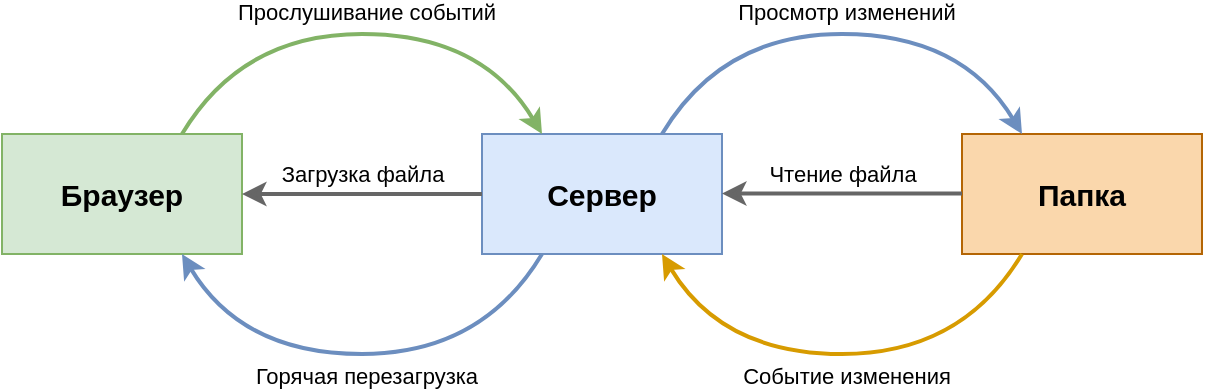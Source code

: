 <mxfile version="22.0.8" type="device">
  <diagram name="Страница — 1" id="qRwFgsUg9HYbpiKCg7Cj">
    <mxGraphModel dx="1147" dy="692" grid="1" gridSize="10" guides="1" tooltips="1" connect="1" arrows="1" fold="1" page="1" pageScale="1" pageWidth="827" pageHeight="1169" math="0" shadow="0">
      <root>
        <mxCell id="0" />
        <mxCell id="1" parent="0" />
        <mxCell id="vO59HfVGz_WXDumB00xg-1" value="Браузер" style="rounded=0;whiteSpace=wrap;html=1;fillColor=#d5e8d4;strokeColor=#82b366;fontSize=15;fontStyle=1" vertex="1" parent="1">
          <mxGeometry x="120" y="400" width="120" height="60" as="geometry" />
        </mxCell>
        <mxCell id="vO59HfVGz_WXDumB00xg-2" value="Сервер" style="rounded=0;whiteSpace=wrap;html=1;fillColor=#dae8fc;strokeColor=#6c8ebf;fontSize=15;fontStyle=1" vertex="1" parent="1">
          <mxGeometry x="360" y="400" width="120" height="60" as="geometry" />
        </mxCell>
        <mxCell id="vO59HfVGz_WXDumB00xg-3" value="Папка" style="rounded=0;whiteSpace=wrap;html=1;fillColor=#fad7ac;strokeColor=#b46504;fontSize=15;fontStyle=1;" vertex="1" parent="1">
          <mxGeometry x="600" y="400" width="120" height="60" as="geometry" />
        </mxCell>
        <mxCell id="vO59HfVGz_WXDumB00xg-4" value="" style="endArrow=classic;html=1;rounded=0;entryX=1;entryY=0.5;entryDx=0;entryDy=0;exitX=0;exitY=0.5;exitDx=0;exitDy=0;fillColor=#f5f5f5;strokeColor=#666666;strokeWidth=2;gradientColor=#b3b3b3;" edge="1" parent="1" source="vO59HfVGz_WXDumB00xg-2" target="vO59HfVGz_WXDumB00xg-1">
          <mxGeometry width="50" height="50" relative="1" as="geometry">
            <mxPoint x="390" y="470" as="sourcePoint" />
            <mxPoint x="440" y="420" as="targetPoint" />
          </mxGeometry>
        </mxCell>
        <mxCell id="vO59HfVGz_WXDumB00xg-5" value="Загрузка файла" style="edgeLabel;html=1;align=center;verticalAlign=middle;resizable=0;points=[];fontColor=#000000;" vertex="1" connectable="0" parent="vO59HfVGz_WXDumB00xg-4">
          <mxGeometry x="0.193" relative="1" as="geometry">
            <mxPoint x="11" y="-10" as="offset" />
          </mxGeometry>
        </mxCell>
        <mxCell id="vO59HfVGz_WXDumB00xg-6" value="" style="endArrow=classic;html=1;rounded=0;entryX=1;entryY=0.5;entryDx=0;entryDy=0;exitX=0;exitY=0.5;exitDx=0;exitDy=0;fillColor=#f5f5f5;strokeColor=#666666;strokeWidth=2;gradientColor=#b3b3b3;" edge="1" parent="1">
          <mxGeometry width="50" height="50" relative="1" as="geometry">
            <mxPoint x="600" y="429.76" as="sourcePoint" />
            <mxPoint x="480" y="429.76" as="targetPoint" />
          </mxGeometry>
        </mxCell>
        <mxCell id="vO59HfVGz_WXDumB00xg-7" value="Чтение файла" style="edgeLabel;html=1;align=center;verticalAlign=middle;resizable=0;points=[];fontColor=#000000;" vertex="1" connectable="0" parent="vO59HfVGz_WXDumB00xg-6">
          <mxGeometry x="0.193" relative="1" as="geometry">
            <mxPoint x="11" y="-10" as="offset" />
          </mxGeometry>
        </mxCell>
        <mxCell id="vO59HfVGz_WXDumB00xg-15" value="" style="endArrow=none;html=1;entryX=0.25;entryY=1;entryDx=0;entryDy=0;startArrow=classic;startFill=1;endFill=0;curved=1;shadow=0;rounded=0;exitX=0.75;exitY=1;exitDx=0;exitDy=0;fillColor=#dae8fc;strokeColor=#6c8ebf;strokeWidth=2;gradientColor=#7ea6e0;" edge="1" parent="1" source="vO59HfVGz_WXDumB00xg-1" target="vO59HfVGz_WXDumB00xg-2">
          <mxGeometry width="50" height="50" relative="1" as="geometry">
            <mxPoint x="173.0" y="460.0" as="sourcePoint" />
            <mxPoint x="413.0" y="461.0" as="targetPoint" />
            <Array as="points">
              <mxPoint x="240" y="510" />
              <mxPoint x="360" y="510" />
            </Array>
          </mxGeometry>
        </mxCell>
        <mxCell id="vO59HfVGz_WXDumB00xg-16" value="Горячая перезагрузка" style="edgeLabel;html=1;align=center;verticalAlign=middle;resizable=0;points=[];" vertex="1" connectable="0" parent="vO59HfVGz_WXDumB00xg-15">
          <mxGeometry x="0.02" y="4" relative="1" as="geometry">
            <mxPoint y="15" as="offset" />
          </mxGeometry>
        </mxCell>
        <mxCell id="vO59HfVGz_WXDumB00xg-19" value="" style="endArrow=classic;html=1;entryX=0.25;entryY=1;entryDx=0;entryDy=0;startArrow=none;startFill=0;endFill=1;curved=1;shadow=0;rounded=0;exitX=0.75;exitY=1;exitDx=0;exitDy=0;fillColor=#d5e8d4;strokeColor=#82b366;strokeWidth=2;gradientColor=#97d077;" edge="1" parent="1">
          <mxGeometry width="50" height="50" relative="1" as="geometry">
            <mxPoint x="210" y="400" as="sourcePoint" />
            <mxPoint x="390" y="400" as="targetPoint" />
            <Array as="points">
              <mxPoint x="240" y="350" />
              <mxPoint x="360" y="350" />
            </Array>
          </mxGeometry>
        </mxCell>
        <mxCell id="vO59HfVGz_WXDumB00xg-20" value="Прослушивание событий" style="edgeLabel;html=1;align=center;verticalAlign=middle;resizable=0;points=[];" vertex="1" connectable="0" parent="vO59HfVGz_WXDumB00xg-19">
          <mxGeometry x="0.02" y="4" relative="1" as="geometry">
            <mxPoint y="-7" as="offset" />
          </mxGeometry>
        </mxCell>
        <mxCell id="vO59HfVGz_WXDumB00xg-21" value="" style="endArrow=classic;html=1;entryX=0.25;entryY=1;entryDx=0;entryDy=0;startArrow=none;startFill=0;endFill=1;curved=1;shadow=0;rounded=0;exitX=0.75;exitY=1;exitDx=0;exitDy=0;fillColor=#dae8fc;strokeColor=#6c8ebf;strokeWidth=2;gradientColor=#7ea6e0;" edge="1" parent="1">
          <mxGeometry width="50" height="50" relative="1" as="geometry">
            <mxPoint x="450" y="400" as="sourcePoint" />
            <mxPoint x="630" y="400" as="targetPoint" />
            <Array as="points">
              <mxPoint x="480" y="350" />
              <mxPoint x="600" y="350" />
            </Array>
          </mxGeometry>
        </mxCell>
        <mxCell id="vO59HfVGz_WXDumB00xg-22" value="Просмотр изменений" style="edgeLabel;html=1;align=center;verticalAlign=middle;resizable=0;points=[];" vertex="1" connectable="0" parent="vO59HfVGz_WXDumB00xg-21">
          <mxGeometry x="0.02" y="4" relative="1" as="geometry">
            <mxPoint y="-7" as="offset" />
          </mxGeometry>
        </mxCell>
        <mxCell id="vO59HfVGz_WXDumB00xg-23" value="" style="endArrow=none;html=1;entryX=0.25;entryY=1;entryDx=0;entryDy=0;startArrow=classic;startFill=1;endFill=0;curved=1;shadow=0;rounded=0;exitX=0.75;exitY=1;exitDx=0;exitDy=0;fillColor=#ffcd28;strokeColor=#d79b00;strokeWidth=2;gradientColor=#ffa500;" edge="1" parent="1">
          <mxGeometry width="50" height="50" relative="1" as="geometry">
            <mxPoint x="450" y="460" as="sourcePoint" />
            <mxPoint x="630" y="460" as="targetPoint" />
            <Array as="points">
              <mxPoint x="480" y="510" />
              <mxPoint x="600" y="510" />
            </Array>
          </mxGeometry>
        </mxCell>
        <mxCell id="vO59HfVGz_WXDumB00xg-24" value="Событие изменения" style="edgeLabel;html=1;align=center;verticalAlign=middle;resizable=0;points=[];" vertex="1" connectable="0" parent="vO59HfVGz_WXDumB00xg-23">
          <mxGeometry x="0.02" y="4" relative="1" as="geometry">
            <mxPoint y="15" as="offset" />
          </mxGeometry>
        </mxCell>
      </root>
    </mxGraphModel>
  </diagram>
</mxfile>
